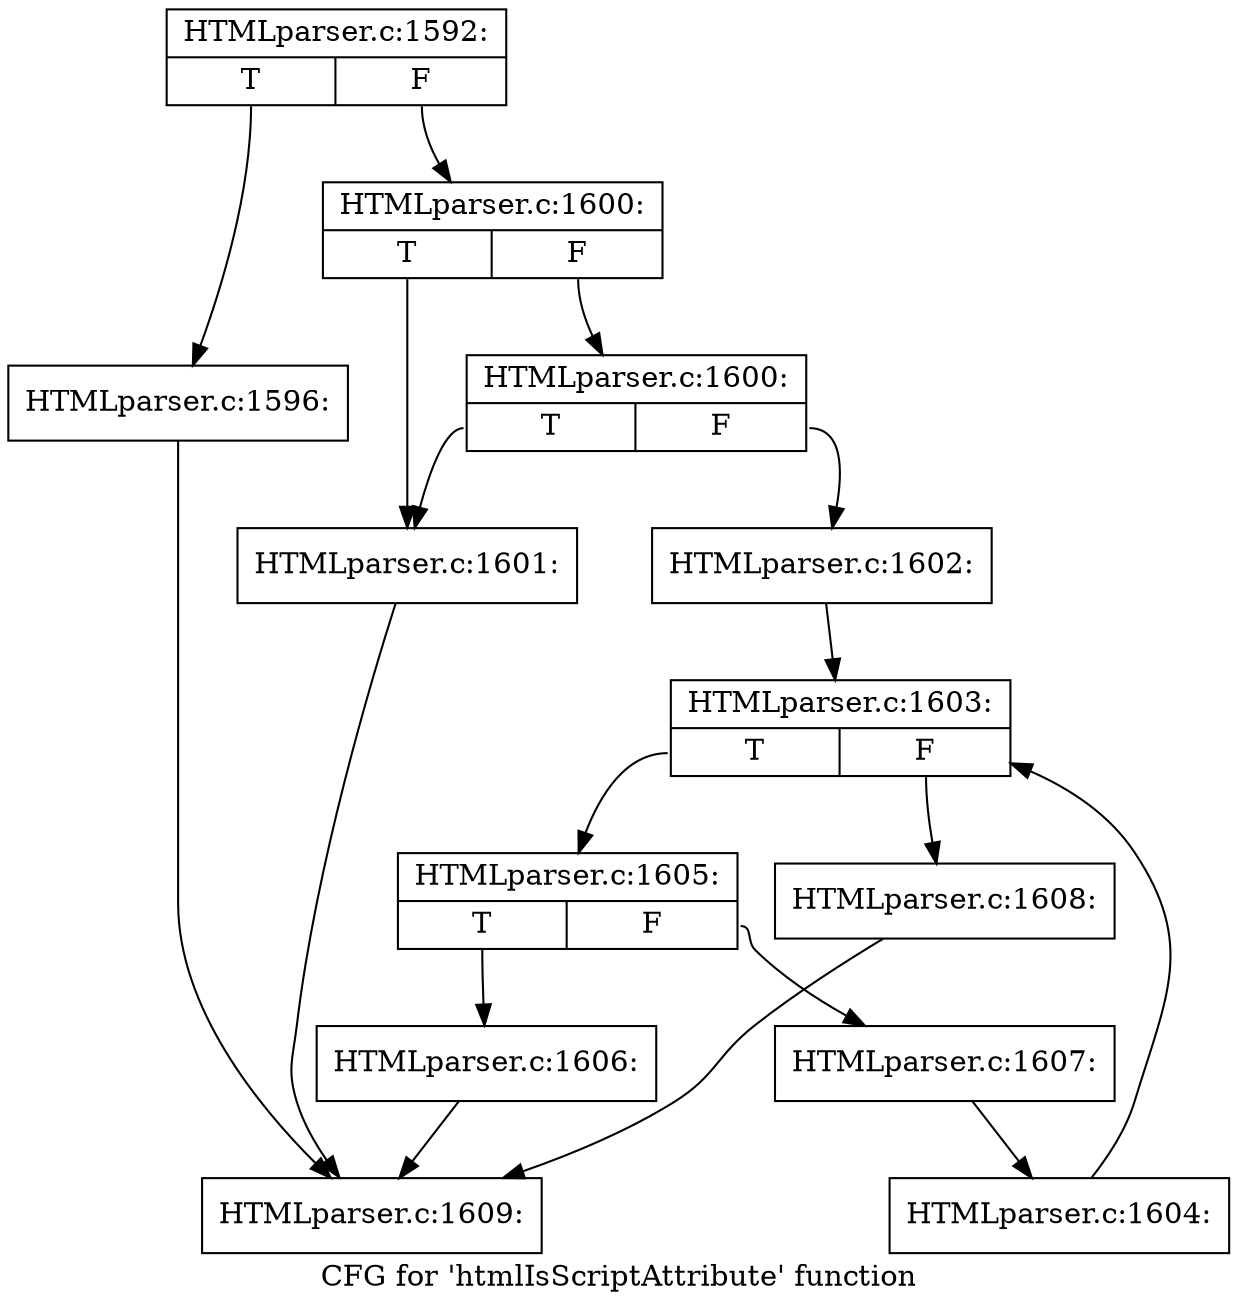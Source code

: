 digraph "CFG for 'htmlIsScriptAttribute' function" {
	label="CFG for 'htmlIsScriptAttribute' function";

	Node0x3b15d40 [shape=record,label="{HTMLparser.c:1592:|{<s0>T|<s1>F}}"];
	Node0x3b15d40:s0 -> Node0x3b21660;
	Node0x3b15d40:s1 -> Node0x3b216b0;
	Node0x3b21660 [shape=record,label="{HTMLparser.c:1596:}"];
	Node0x3b21660 -> Node0x3b21cb0;
	Node0x3b216b0 [shape=record,label="{HTMLparser.c:1600:|{<s0>T|<s1>F}}"];
	Node0x3b216b0:s0 -> Node0x3b22710;
	Node0x3b216b0:s1 -> Node0x3b227b0;
	Node0x3b227b0 [shape=record,label="{HTMLparser.c:1600:|{<s0>T|<s1>F}}"];
	Node0x3b227b0:s0 -> Node0x3b22710;
	Node0x3b227b0:s1 -> Node0x3b22760;
	Node0x3b22710 [shape=record,label="{HTMLparser.c:1601:}"];
	Node0x3b22710 -> Node0x3b21cb0;
	Node0x3b22760 [shape=record,label="{HTMLparser.c:1602:}"];
	Node0x3b22760 -> Node0x3b23390;
	Node0x3b23390 [shape=record,label="{HTMLparser.c:1603:|{<s0>T|<s1>F}}"];
	Node0x3b23390:s0 -> Node0x3b23670;
	Node0x3b23390:s1 -> Node0x3b231f0;
	Node0x3b23670 [shape=record,label="{HTMLparser.c:1605:|{<s0>T|<s1>F}}"];
	Node0x3b23670:s0 -> Node0x3b23b30;
	Node0x3b23670:s1 -> Node0x3b23b80;
	Node0x3b23b30 [shape=record,label="{HTMLparser.c:1606:}"];
	Node0x3b23b30 -> Node0x3b21cb0;
	Node0x3b23b80 [shape=record,label="{HTMLparser.c:1607:}"];
	Node0x3b23b80 -> Node0x3b235e0;
	Node0x3b235e0 [shape=record,label="{HTMLparser.c:1604:}"];
	Node0x3b235e0 -> Node0x3b23390;
	Node0x3b231f0 [shape=record,label="{HTMLparser.c:1608:}"];
	Node0x3b231f0 -> Node0x3b21cb0;
	Node0x3b21cb0 [shape=record,label="{HTMLparser.c:1609:}"];
}

